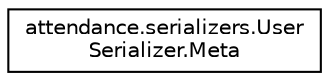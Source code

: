 digraph "Graphical Class Hierarchy"
{
  edge [fontname="Helvetica",fontsize="10",labelfontname="Helvetica",labelfontsize="10"];
  node [fontname="Helvetica",fontsize="10",shape=record];
  rankdir="LR";
  Node0 [label="attendance.serializers.User\lSerializer.Meta",height=0.2,width=0.4,color="black", fillcolor="white", style="filled",URL="$classattendance_1_1serializers_1_1_user_serializer_1_1_meta.html"];
}
